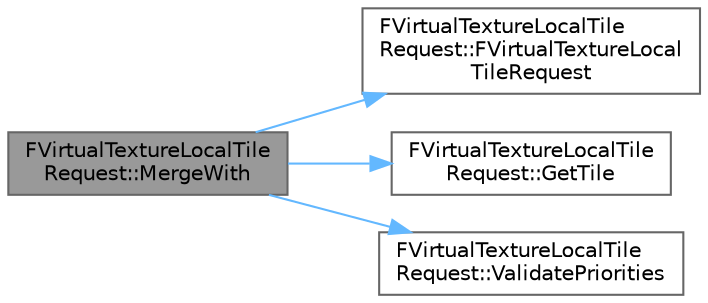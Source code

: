 digraph "FVirtualTextureLocalTileRequest::MergeWith"
{
 // INTERACTIVE_SVG=YES
 // LATEX_PDF_SIZE
  bgcolor="transparent";
  edge [fontname=Helvetica,fontsize=10,labelfontname=Helvetica,labelfontsize=10];
  node [fontname=Helvetica,fontsize=10,shape=box,height=0.2,width=0.4];
  rankdir="LR";
  Node1 [id="Node000001",label="FVirtualTextureLocalTile\lRequest::MergeWith",height=0.2,width=0.4,color="gray40", fillcolor="grey60", style="filled", fontcolor="black",tooltip=" "];
  Node1 -> Node2 [id="edge1_Node000001_Node000002",color="steelblue1",style="solid",tooltip=" "];
  Node2 [id="Node000002",label="FVirtualTextureLocalTile\lRequest::FVirtualTextureLocal\lTileRequest",height=0.2,width=0.4,color="grey40", fillcolor="white", style="filled",URL="$df/de0/unionFVirtualTextureLocalTileRequest.html#a72605cd5ac2f768b0bcb30fd4e3a00e7",tooltip=" "];
  Node1 -> Node3 [id="edge2_Node000001_Node000003",color="steelblue1",style="solid",tooltip=" "];
  Node3 [id="Node000003",label="FVirtualTextureLocalTile\lRequest::GetTile",height=0.2,width=0.4,color="grey40", fillcolor="white", style="filled",URL="$df/de0/unionFVirtualTextureLocalTileRequest.html#ad322b3eb6ee133d34a09692ec3798e38",tooltip=" "];
  Node1 -> Node4 [id="edge3_Node000001_Node000004",color="steelblue1",style="solid",tooltip=" "];
  Node4 [id="Node000004",label="FVirtualTextureLocalTile\lRequest::ValidatePriorities",height=0.2,width=0.4,color="grey40", fillcolor="white", style="filled",URL="$df/de0/unionFVirtualTextureLocalTileRequest.html#a75cd33be2aa8ec45b6ba4ba10ae7d790",tooltip=" "];
}
